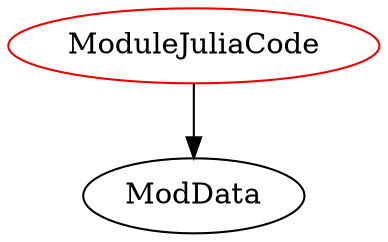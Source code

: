 digraph modulejuliacode{
ModuleJuliaCode	[shape=oval, color=red2, label="ModuleJuliaCode"];
ModuleJuliaCode -> ModData;
}
